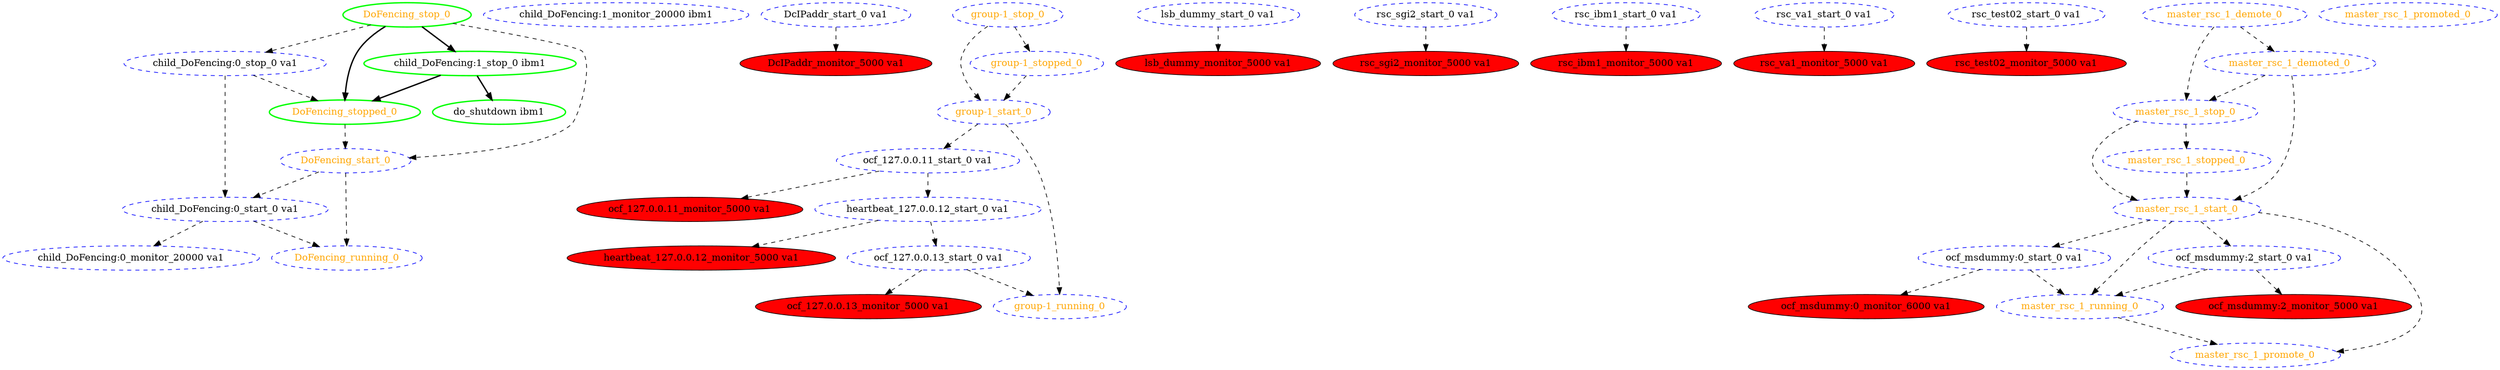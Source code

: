 digraph "g" {
	size = "30,30"
"child_DoFencing:0_monitor_20000 va1" [ style="dashed" color="blue" fontcolor="black" ]
"child_DoFencing:1_monitor_20000 ibm1" [ style="dashed" color="blue" fontcolor="black" ]
"DcIPaddr_start_0 va1" [ style="dashed" color="blue" fontcolor="black" ]
"DcIPaddr_monitor_5000 va1" [ font_color=purple style=filled fillcolor=red ]
"ocf_127.0.0.11_start_0 va1" [ style="dashed" color="blue" fontcolor="black" ]
"ocf_127.0.0.11_monitor_5000 va1" [ font_color=purple style=filled fillcolor=red ]
"heartbeat_127.0.0.12_start_0 va1" [ style="dashed" color="blue" fontcolor="black" ]
"heartbeat_127.0.0.12_monitor_5000 va1" [ font_color=purple style=filled fillcolor=red ]
"ocf_127.0.0.13_start_0 va1" [ style="dashed" color="blue" fontcolor="black" ]
"ocf_127.0.0.13_monitor_5000 va1" [ font_color=purple style=filled fillcolor=red ]
"group-1_start_0" [ style="dashed" color="blue" fontcolor="orange" ]
"group-1_running_0" [ style="dashed" color="blue" fontcolor="orange" ]
"group-1_stop_0" [ style="dashed" color="blue" fontcolor="orange" ]
"group-1_stopped_0" [ style="dashed" color="blue" fontcolor="orange" ]
"lsb_dummy_start_0 va1" [ style="dashed" color="blue" fontcolor="black" ]
"lsb_dummy_monitor_5000 va1" [ font_color=purple style=filled fillcolor=red ]
"rsc_sgi2_start_0 va1" [ style="dashed" color="blue" fontcolor="black" ]
"rsc_sgi2_monitor_5000 va1" [ font_color=purple style=filled fillcolor=red ]
"rsc_ibm1_start_0 va1" [ style="dashed" color="blue" fontcolor="black" ]
"rsc_ibm1_monitor_5000 va1" [ font_color=purple style=filled fillcolor=red ]
"rsc_va1_start_0 va1" [ style="dashed" color="blue" fontcolor="black" ]
"rsc_va1_monitor_5000 va1" [ font_color=purple style=filled fillcolor=red ]
"rsc_test02_start_0 va1" [ style="dashed" color="blue" fontcolor="black" ]
"rsc_test02_monitor_5000 va1" [ font_color=purple style=filled fillcolor=red ]
"child_DoFencing:0_stop_0 va1" [ style="dashed" color="blue" fontcolor="black" ]
"child_DoFencing:0_start_0 va1" [ style="dashed" color="blue" fontcolor="black" ]
"child_DoFencing:1_stop_0 ibm1" [ style=bold color="green" fontcolor="black" ]
"DoFencing_start_0" [ style="dashed" color="blue" fontcolor="orange" ]
"DoFencing_running_0" [ style="dashed" color="blue" fontcolor="orange" ]
"DoFencing_stop_0" [ style=bold color="green" fontcolor="orange" ]
"DoFencing_stopped_0" [ style=bold color="green" fontcolor="orange" ]
"ocf_msdummy:0_start_0 va1" [ style="dashed" color="blue" fontcolor="black" ]
"ocf_msdummy:0_monitor_6000 va1" [ font_color=purple style=filled fillcolor=red ]
"ocf_msdummy:2_start_0 va1" [ style="dashed" color="blue" fontcolor="black" ]
"ocf_msdummy:2_monitor_5000 va1" [ font_color=purple style=filled fillcolor=red ]
"master_rsc_1_start_0" [ style="dashed" color="blue" fontcolor="orange" ]
"master_rsc_1_running_0" [ style="dashed" color="blue" fontcolor="orange" ]
"master_rsc_1_stop_0" [ style="dashed" color="blue" fontcolor="orange" ]
"master_rsc_1_stopped_0" [ style="dashed" color="blue" fontcolor="orange" ]
"master_rsc_1_promote_0" [ style="dashed" color="blue" fontcolor="orange" ]
"master_rsc_1_promoted_0" [ style="dashed" color="blue" fontcolor="orange" ]
"master_rsc_1_demote_0" [ style="dashed" color="blue" fontcolor="orange" ]
"master_rsc_1_demoted_0" [ style="dashed" color="blue" fontcolor="orange" ]
"do_shutdown ibm1" [ style=bold color="green" fontcolor="black" ]
"child_DoFencing:0_start_0 va1" -> "child_DoFencing:0_monitor_20000 va1" [ style = dashed]
"DcIPaddr_start_0 va1" -> "DcIPaddr_monitor_5000 va1" [ style = dashed]
"group-1_start_0" -> "ocf_127.0.0.11_start_0 va1" [ style = dashed]
"ocf_127.0.0.11_start_0 va1" -> "ocf_127.0.0.11_monitor_5000 va1" [ style = dashed]
"ocf_127.0.0.11_start_0 va1" -> "heartbeat_127.0.0.12_start_0 va1" [ style = dashed]
"heartbeat_127.0.0.12_start_0 va1" -> "heartbeat_127.0.0.12_monitor_5000 va1" [ style = dashed]
"heartbeat_127.0.0.12_start_0 va1" -> "ocf_127.0.0.13_start_0 va1" [ style = dashed]
"ocf_127.0.0.13_start_0 va1" -> "ocf_127.0.0.13_monitor_5000 va1" [ style = dashed]
"group-1_stop_0" -> "group-1_start_0" [ style = dashed]
"group-1_stopped_0" -> "group-1_start_0" [ style = dashed]
"group-1_start_0" -> "group-1_running_0" [ style = dashed]
"ocf_127.0.0.13_start_0 va1" -> "group-1_running_0" [ style = dashed]
"group-1_stop_0" -> "group-1_stopped_0" [ style = dashed]
"lsb_dummy_start_0 va1" -> "lsb_dummy_monitor_5000 va1" [ style = dashed]
"rsc_sgi2_start_0 va1" -> "rsc_sgi2_monitor_5000 va1" [ style = dashed]
"rsc_ibm1_start_0 va1" -> "rsc_ibm1_monitor_5000 va1" [ style = dashed]
"rsc_va1_start_0 va1" -> "rsc_va1_monitor_5000 va1" [ style = dashed]
"rsc_test02_start_0 va1" -> "rsc_test02_monitor_5000 va1" [ style = dashed]
"DoFencing_stop_0" -> "child_DoFencing:0_stop_0 va1" [ style = dashed]
"child_DoFencing:0_stop_0 va1" -> "child_DoFencing:0_start_0 va1" [ style = dashed]
"DoFencing_start_0" -> "child_DoFencing:0_start_0 va1" [ style = dashed]
"DoFencing_stop_0" -> "child_DoFencing:1_stop_0 ibm1" [ style = bold]
"DoFencing_stop_0" -> "DoFencing_start_0" [ style = dashed]
"DoFencing_stopped_0" -> "DoFencing_start_0" [ style = dashed]
"DoFencing_start_0" -> "DoFencing_running_0" [ style = dashed]
"child_DoFencing:0_start_0 va1" -> "DoFencing_running_0" [ style = dashed]
"child_DoFencing:0_stop_0 va1" -> "DoFencing_stopped_0" [ style = dashed]
"child_DoFencing:1_stop_0 ibm1" -> "DoFencing_stopped_0" [ style = bold]
"DoFencing_stop_0" -> "DoFencing_stopped_0" [ style = bold]
"master_rsc_1_start_0" -> "ocf_msdummy:0_start_0 va1" [ style = dashed]
"ocf_msdummy:0_start_0 va1" -> "ocf_msdummy:0_monitor_6000 va1" [ style = dashed]
"master_rsc_1_start_0" -> "ocf_msdummy:2_start_0 va1" [ style = dashed]
"ocf_msdummy:2_start_0 va1" -> "ocf_msdummy:2_monitor_5000 va1" [ style = dashed]
"master_rsc_1_stop_0" -> "master_rsc_1_start_0" [ style = dashed]
"master_rsc_1_stopped_0" -> "master_rsc_1_start_0" [ style = dashed]
"master_rsc_1_demoted_0" -> "master_rsc_1_start_0" [ style = dashed]
"master_rsc_1_start_0" -> "master_rsc_1_running_0" [ style = dashed]
"ocf_msdummy:0_start_0 va1" -> "master_rsc_1_running_0" [ style = dashed]
"ocf_msdummy:2_start_0 va1" -> "master_rsc_1_running_0" [ style = dashed]
"master_rsc_1_demote_0" -> "master_rsc_1_stop_0" [ style = dashed]
"master_rsc_1_demoted_0" -> "master_rsc_1_stop_0" [ style = dashed]
"master_rsc_1_stop_0" -> "master_rsc_1_stopped_0" [ style = dashed]
"master_rsc_1_start_0" -> "master_rsc_1_promote_0" [ style = dashed]
"master_rsc_1_running_0" -> "master_rsc_1_promote_0" [ style = dashed]
"master_rsc_1_demote_0" -> "master_rsc_1_demoted_0" [ style = dashed]
"child_DoFencing:1_stop_0 ibm1" -> "do_shutdown ibm1" [ style = bold]
}
